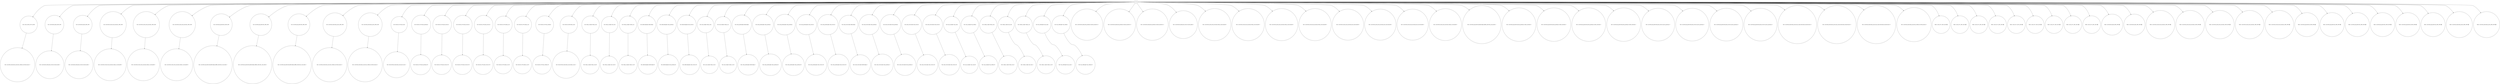 digraph tree {
	"root" [label="root", shape=circle]
	"n1" [label="Call: actor(_6258,_6278,_6328)", shape=circle]
	"n26" [label="Call: actor(barton_fink,_896,_956)", shape=circle]
	"n38" [label="Call: actor(barton_fink,_896,_956)", shape=circle]
	"n96" [label="Call: actor(down_from_the_mountain,_896,_956)", shape=circle]
	"n114" [label="Call: actor(down_from_the_mountain,_896,_956)", shape=circle]
	"n128" [label="Call: actor(down_from_the_mountain,_896,_956)", shape=circle]
	"n48" [label="Call: actor(the_big_lebowski,_896,_956)", shape=circle]
	"n62" [label="Call: actor(the_big_lebowski,_896,_956)", shape=circle]
	"n78" [label="Call: actor(the_big_lebowski,_896,_956)", shape=circle]
	"n4" [label="Call: actor(the_hudsucker_proxy,_896,_956)", shape=circle]
	"n16" [label="Call: actor(the_hudsucker_proxy,_896,_956)", shape=circle]
	"n136" [label="Call: director(_978,joel_coen)", shape=circle]
	"n66" [label="Call: director(_978,john_goodman)", shape=circle]
	"n34" [label="Call: director(_978,john_turturro)", shape=circle]
	"n82" [label="Call: director(_978,john_turturro)", shape=circle]
	"n88" [label="Call: director(_978,john_turturro)", shape=circle]
	"n104" [label="Call: director(_978,sidney_cox)", shape=circle]
	"n110" [label="Call: director(_978,sidney_cox)", shape=circle]
	"n12" [label="Call: director(_978,tim_robbins)", shape=circle]
	"n138" [label="Call: director(_984,ethan_coen)", shape=circle]
	"n120" [label="Call: ethan_coen@>ethan_coen", shape=circle]
	"n124" [label="Call: ethan_coen@>joel_coen", shape=circle]
	"n116" [label="Call: ethan_coen@>sidney_cox", shape=circle]
	"n50" [label="Call: jeff_bridges@>jeff_bridges", shape=circle]
	"n54" [label="Call: jeff_bridges@>john_goodman", shape=circle]
	"n58" [label="Call: jeff_bridges@>john_turturro", shape=circle]
	"n134" [label="Call: joel_coen@>ethan_coen", shape=circle]
	"n130" [label="Call: joel_coen@>sidney_cox", shape=circle]
	"n64" [label="Call: john_goodman@>jeff_bridges", shape=circle]
	"n44" [label="Call: john_goodman@>john_goodman", shape=circle]
	"n70" [label="Call: john_goodman@>john_goodman", shape=circle]
	"n40" [label="Call: john_goodman@>john_turturro", shape=circle]
	"n74" [label="Call: john_goodman@>john_turturro", shape=circle]
	"n80" [label="Call: john_turturro@>jeff_bridges", shape=circle]
	"n32" [label="Call: john_turturro@>john_goodman", shape=circle]
	"n86" [label="Call: john_turturro@>john_goodman", shape=circle]
	"n28" [label="Call: john_turturro@>john_turturro", shape=circle]
	"n92" [label="Call: john_turturro@>john_turturro", shape=circle]
	"n22" [label="Call: sam_raimi@>sam_raimi", shape=circle]
	"n18" [label="Call: sam_raimi@>tim_robbins", shape=circle]
	"n102" [label="Call: sidney_cox@>ethan_coen", shape=circle]
	"n108" [label="Call: sidney_cox@>joel_coen", shape=circle]
	"n98" [label="Call: sidney_cox@>sidney_cox", shape=circle]
	"n10" [label="Call: tim_robbins@>sam_raimi", shape=circle]
	"n6" [label="Call: tim_robbins@>tim_robbins", shape=circle]
	"n31" [label="Exit: actor(barton_fink,john_goodman,charlie_meadows) ✅", shape=circle]
	"n37" [label="Exit: actor(barton_fink,john_goodman,charlie_meadows) ✅", shape=circle]
	"n43" [label="Exit: actor(barton_fink,john_goodman,charlie_meadows) ✅", shape=circle]
	"n25" [label="Exit: actor(barton_fink,john_turturro,barton_fink) ✅", shape=circle]
	"n101" [label="Exit: actor(down_from_the_mountain,ethan_coen,himself) ✅", shape=circle]
	"n113" [label="Exit: actor(down_from_the_mountain,ethan_coen,himself) ✅", shape=circle]
	"n119" [label="Exit: actor(down_from_the_mountain,ethan_coen,himself) ✅", shape=circle]
	"n133" [label="Exit: actor(down_from_the_mountain,ethan_coen,himself) ✅", shape=circle]
	"n107" [label="Exit: actor(down_from_the_mountain,joel_coen,himself) ✅", shape=circle]
	"n123" [label="Exit: actor(down_from_the_mountain,joel_coen,himself) ✅", shape=circle]
	"n127" [label="Exit: actor(down_from_the_mountain,joel_coen,himself) ✅", shape=circle]
	"n95" [label="Exit: actor(down_from_the_mountain,sidney_cox,himself) ✅", shape=circle]
	"n47" [label="Exit: actor(the_big_lebowski,jeff_bridges,jeffrey_lebowski__the_dude) ✅", shape=circle]
	"n53" [label="Exit: actor(the_big_lebowski,john_goodman,walter_sobchak) ✅", shape=circle]
	"n61" [label="Exit: actor(the_big_lebowski,john_goodman,walter_sobchak) ✅", shape=circle]
	"n69" [label="Exit: actor(the_big_lebowski,john_goodman,walter_sobchak) ✅", shape=circle]
	"n85" [label="Exit: actor(the_big_lebowski,john_goodman,walter_sobchak) ✅", shape=circle]
	"n57" [label="Exit: actor(the_big_lebowski,john_turturro,jesus_quintana) ✅", shape=circle]
	"n73" [label="Exit: actor(the_big_lebowski,john_turturro,jesus_quintana) ✅", shape=circle]
	"n77" [label="Exit: actor(the_big_lebowski,john_turturro,jesus_quintana) ✅", shape=circle]
	"n91" [label="Exit: actor(the_big_lebowski,john_turturro,jesus_quintana) ✅", shape=circle]
	"n9" [label="Exit: actor(the_hudsucker_proxy,sam_raimi,hudsucker_brainstormer) ✅", shape=circle]
	"n15" [label="Exit: actor(the_hudsucker_proxy,sam_raimi,hudsucker_brainstormer) ✅", shape=circle]
	"n21" [label="Exit: actor(the_hudsucker_proxy,sam_raimi,hudsucker_brainstormer) ✅", shape=circle]
	"n3" [label="Exit: actor(the_hudsucker_proxy,tim_robbins,norville_barnes) ✅", shape=circle]
	"n14" [label="Redo: actor(_872,_892,_942) 🔄", shape=circle]
	"n24" [label="Redo: actor(_872,_892,_942) 🔄", shape=circle]
	"n36" [label="Redo: actor(_872,_892,_942) 🔄", shape=circle]
	"n46" [label="Redo: actor(_872,_892,_942) 🔄", shape=circle]
	"n60" [label="Redo: actor(_872,_892,_942) 🔄", shape=circle]
	"n76" [label="Redo: actor(_872,_892,_942) 🔄", shape=circle]
	"n94" [label="Redo: actor(_872,_892,_942) 🔄", shape=circle]
	"n112" [label="Redo: actor(_872,_892,_942) 🔄", shape=circle]
	"n126" [label="Redo: actor(_872,_892,_942) 🔄", shape=circle]
	"n30" [label="Redo: actor(barton_fink,_896,_956) 🔄", shape=circle]
	"n42" [label="Redo: actor(barton_fink,_896,_956) 🔄", shape=circle]
	"n100" [label="Redo: actor(down_from_the_mountain,_896,_956) 🔄", shape=circle]
	"n106" [label="Redo: actor(down_from_the_mountain,_896,_956) 🔄", shape=circle]
	"n118" [label="Redo: actor(down_from_the_mountain,_896,_956) 🔄", shape=circle]
	"n122" [label="Redo: actor(down_from_the_mountain,_896,_956) 🔄", shape=circle]
	"n132" [label="Redo: actor(down_from_the_mountain,_896,_956) 🔄", shape=circle]
	"n52" [label="Redo: actor(the_big_lebowski,_896,_956) 🔄", shape=circle]
	"n56" [label="Redo: actor(the_big_lebowski,_896,_956) 🔄", shape=circle]
	"n68" [label="Redo: actor(the_big_lebowski,_896,_956) 🔄", shape=circle]
	"n72" [label="Redo: actor(the_big_lebowski,_896,_956) 🔄", shape=circle]
	"n84" [label="Redo: actor(the_big_lebowski,_896,_956) 🔄", shape=circle]
	"n90" [label="Redo: actor(the_big_lebowski,_896,_956) 🔄", shape=circle]
	"n8" [label="Redo: actor(the_hudsucker_proxy,_896,_956) 🔄", shape=circle]
	"n20" [label="Redo: actor(the_hudsucker_proxy,_896,_956) 🔄", shape=circle]
	"n2" [label="Exit: actor(the_hudsucker_proxy,tim_robbins,norville_barnes) ✅", shape=circle]
	"n27" [label="Exit: actor(barton_fink,john_turturro,barton_fink) ✅", shape=circle]
	"n39" [label="Exit: actor(barton_fink,john_turturro,barton_fink) ✅", shape=circle]
	"n97" [label="Exit: actor(down_from_the_mountain,sidney_cox,himself) ✅", shape=circle]
	"n115" [label="Exit: actor(down_from_the_mountain,sidney_cox,himself) ✅", shape=circle]
	"n129" [label="Exit: actor(down_from_the_mountain,sidney_cox,himself) ✅", shape=circle]
	"n49" [label="Exit: actor(the_big_lebowski,jeff_bridges,jeffrey_lebowski__the_dude) ✅", shape=circle]
	"n63" [label="Exit: actor(the_big_lebowski,jeff_bridges,jeffrey_lebowski__the_dude) ✅", shape=circle]
	"n79" [label="Exit: actor(the_big_lebowski,jeff_bridges,jeffrey_lebowski__the_dude) ✅", shape=circle]
	"n5" [label="Exit: actor(the_hudsucker_proxy,tim_robbins,norville_barnes) ✅", shape=circle]
	"n17" [label="Exit: actor(the_hudsucker_proxy,tim_robbins,norville_barnes) ✅", shape=circle]
	"n137" [label="Exit: director(the_hudsucker_proxy,joel_coen) ✅", shape=circle]
	"n67" [label="Fail: director(_978,john_goodman) ❌", shape=circle]
	"n35" [label="Fail: director(_978,john_turturro) ❌", shape=circle]
	"n83" [label="Fail: director(_978,john_turturro) ❌", shape=circle]
	"n89" [label="Fail: director(_978,john_turturro) ❌", shape=circle]
	"n105" [label="Fail: director(_978,sidney_cox) ❌", shape=circle]
	"n111" [label="Fail: director(_978,sidney_cox) ❌", shape=circle]
	"n13" [label="Fail: director(_978,tim_robbins) ❌", shape=circle]
	"n139" [label="Exit: director(the_hudsucker_proxy,ethan_coen) ✅", shape=circle]
	"n121" [label="Fail: ethan_coen@>ethan_coen ❌", shape=circle]
	"n125" [label="Fail: ethan_coen@>joel_coen ❌", shape=circle]
	"n117" [label="Fail: ethan_coen@>sidney_cox ❌", shape=circle]
	"n51" [label="Fail: jeff_bridges@>jeff_bridges ❌", shape=circle]
	"n55" [label="Fail: jeff_bridges@>john_goodman ❌", shape=circle]
	"n59" [label="Fail: jeff_bridges@>john_turturro ❌", shape=circle]
	"n135" [label="Exit: joel_coen@>ethan_coen ✅", shape=circle]
	"n131" [label="Fail: joel_coen@>sidney_cox ❌", shape=circle]
	"n65" [label="Exit: john_goodman@>jeff_bridges ✅", shape=circle]
	"n45" [label="Fail: john_goodman@>john_goodman ❌", shape=circle]
	"n71" [label="Fail: john_goodman@>john_goodman ❌", shape=circle]
	"n41" [label="Fail: john_goodman@>john_turturro ❌", shape=circle]
	"n75" [label="Fail: john_goodman@>john_turturro ❌", shape=circle]
	"n81" [label="Exit: john_turturro@>jeff_bridges ✅", shape=circle]
	"n33" [label="Exit: john_turturro@>john_goodman ✅", shape=circle]
	"n87" [label="Exit: john_turturro@>john_goodman ✅", shape=circle]
	"n29" [label="Fail: john_turturro@>john_turturro ❌", shape=circle]
	"n93" [label="Fail: john_turturro@>john_turturro ❌", shape=circle]
	"n23" [label="Fail: sam_raimi@>sam_raimi ❌", shape=circle]
	"n19" [label="Fail: sam_raimi@>tim_robbins ❌", shape=circle]
	"n103" [label="Exit: sidney_cox@>ethan_coen ✅", shape=circle]
	"n109" [label="Exit: sidney_cox@>joel_coen ✅", shape=circle]
	"n99" [label="Fail: sidney_cox@>sidney_cox ❌", shape=circle]
	"n11" [label="Exit: tim_robbins@>sam_raimi ✅", shape=circle]
	"n7" [label="Fail: tim_robbins@>tim_robbins ❌", shape=circle]

	"root" -> "n1"
	"root" -> "n3"
	"root" -> "n4"
	"root" -> "n6"
	"root" -> "n8"
	"root" -> "n9"
	"root" -> "n10"
	"root" -> "n12"
	"root" -> "n14"
	"root" -> "n15"
	"root" -> "n16"
	"root" -> "n18"
	"root" -> "n20"
	"root" -> "n21"
	"root" -> "n22"
	"root" -> "n24"
	"root" -> "n25"
	"root" -> "n26"
	"root" -> "n28"
	"root" -> "n30"
	"root" -> "n31"
	"root" -> "n32"
	"root" -> "n34"
	"root" -> "n36"
	"root" -> "n37"
	"root" -> "n38"
	"root" -> "n40"
	"root" -> "n42"
	"root" -> "n43"
	"root" -> "n44"
	"root" -> "n46"
	"root" -> "n47"
	"root" -> "n48"
	"root" -> "n50"
	"root" -> "n52"
	"root" -> "n53"
	"root" -> "n54"
	"root" -> "n56"
	"root" -> "n57"
	"root" -> "n58"
	"root" -> "n60"
	"root" -> "n61"
	"root" -> "n62"
	"root" -> "n64"
	"root" -> "n66"
	"root" -> "n68"
	"root" -> "n69"
	"root" -> "n70"
	"root" -> "n72"
	"root" -> "n73"
	"root" -> "n74"
	"root" -> "n76"
	"root" -> "n77"
	"root" -> "n78"
	"root" -> "n80"
	"root" -> "n82"
	"root" -> "n84"
	"root" -> "n85"
	"root" -> "n86"
	"root" -> "n88"
	"root" -> "n90"
	"root" -> "n91"
	"root" -> "n92"
	"root" -> "n94"
	"root" -> "n95"
	"root" -> "n96"
	"root" -> "n98"
	"root" -> "n100"
	"root" -> "n101"
	"root" -> "n102"
	"root" -> "n104"
	"root" -> "n106"
	"root" -> "n107"
	"root" -> "n108"
	"root" -> "n110"
	"root" -> "n112"
	"root" -> "n113"
	"root" -> "n114"
	"root" -> "n116"
	"root" -> "n118"
	"root" -> "n119"
	"root" -> "n120"
	"root" -> "n122"
	"root" -> "n123"
	"root" -> "n124"
	"root" -> "n126"
	"root" -> "n127"
	"root" -> "n128"
	"root" -> "n130"
	"root" -> "n132"
	"root" -> "n133"
	"root" -> "n134"
	"root" -> "n136"
	"root" -> "n138"
	"n1" -> "n2"
	"n26" -> "n27"
	"n38" -> "n39"
	"n96" -> "n97"
	"n114" -> "n115"
	"n128" -> "n129"
	"n48" -> "n49"
	"n62" -> "n63"
	"n78" -> "n79"
	"n4" -> "n5"
	"n16" -> "n17"
	"n136" -> "n137"
	"n66" -> "n67"
	"n34" -> "n35"
	"n82" -> "n83"
	"n88" -> "n89"
	"n104" -> "n105"
	"n110" -> "n111"
	"n12" -> "n13"
	"n138" -> "n139"
	"n120" -> "n121"
	"n124" -> "n125"
	"n116" -> "n117"
	"n50" -> "n51"
	"n54" -> "n55"
	"n58" -> "n59"
	"n134" -> "n135"
	"n130" -> "n131"
	"n64" -> "n65"
	"n44" -> "n45"
	"n70" -> "n71"
	"n40" -> "n41"
	"n74" -> "n75"
	"n80" -> "n81"
	"n32" -> "n33"
	"n86" -> "n87"
	"n28" -> "n29"
	"n92" -> "n93"
	"n22" -> "n23"
	"n18" -> "n19"
	"n102" -> "n103"
	"n108" -> "n109"
	"n98" -> "n99"
	"n10" -> "n11"
	"n6" -> "n7"
}